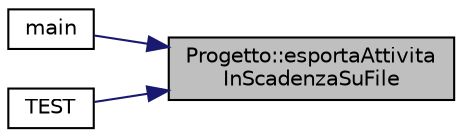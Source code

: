 digraph "Progetto::esportaAttivitaInScadenzaSuFile"
{
 // LATEX_PDF_SIZE
  edge [fontname="Helvetica",fontsize="10",labelfontname="Helvetica",labelfontsize="10"];
  node [fontname="Helvetica",fontsize="10",shape=record];
  rankdir="RL";
  Node65 [label="Progetto::esportaAttivita\lInScadenzaSuFile",height=0.2,width=0.4,color="black", fillcolor="grey75", style="filled", fontcolor="black",tooltip="esportazione delle attivita' in scadenza prima di una specifica data del progetto su file"];
  Node65 -> Node66 [dir="back",color="midnightblue",fontsize="10",style="solid",fontname="Helvetica"];
  Node66 [label="main",height=0.2,width=0.4,color="black", fillcolor="white", style="filled",URL="$main_8cpp.html#a840291bc02cba5474a4cb46a9b9566fe",tooltip=" "];
  Node65 -> Node67 [dir="back",color="midnightblue",fontsize="10",style="solid",fontname="Helvetica"];
  Node67 [label="TEST",height=0.2,width=0.4,color="black", fillcolor="white", style="filled",URL="$test_8cpp.html#ae8e36799309d24a81937886f16da09b5",tooltip=" "];
}
